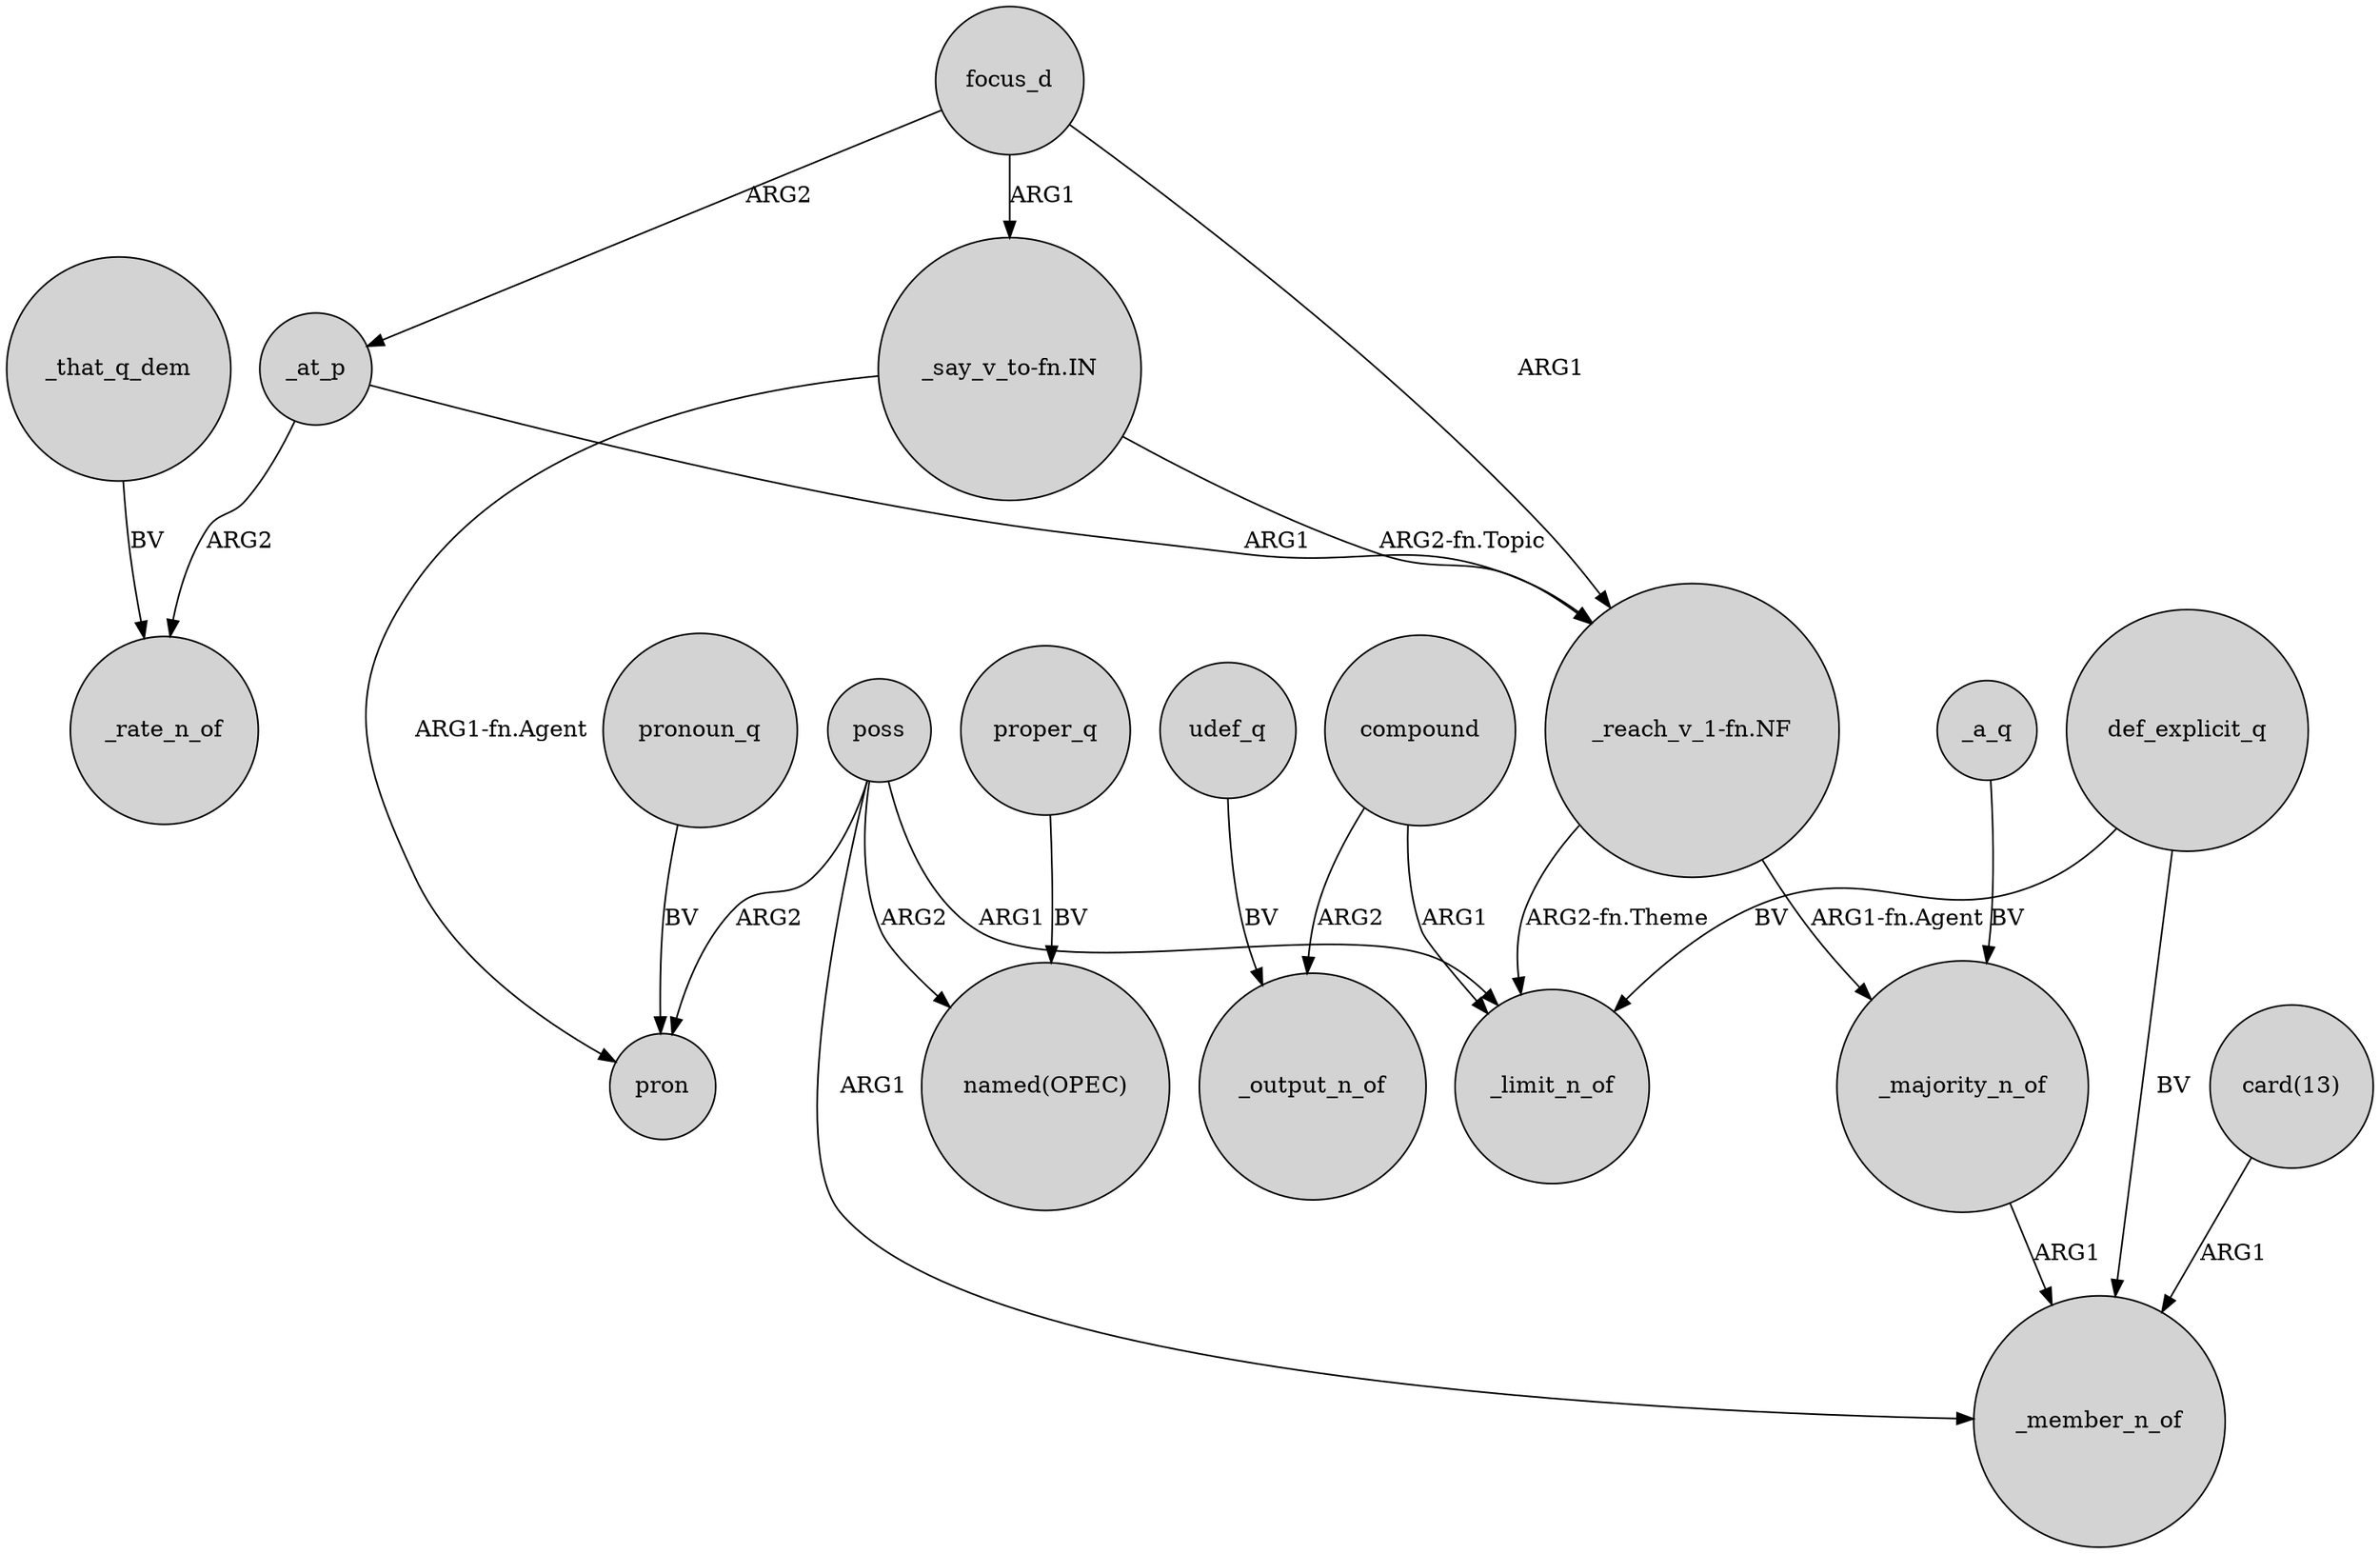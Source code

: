 digraph {
	node [shape=circle style=filled]
	_at_p -> _rate_n_of [label=ARG2]
	poss -> pron [label=ARG2]
	_majority_n_of -> _member_n_of [label=ARG1]
	compound -> _limit_n_of [label=ARG1]
	def_explicit_q -> _member_n_of [label=BV]
	_a_q -> _majority_n_of [label=BV]
	focus_d -> "_reach_v_1-fn.NF" [label=ARG1]
	focus_d -> _at_p [label=ARG2]
	udef_q -> _output_n_of [label=BV]
	poss -> _limit_n_of [label=ARG1]
	pronoun_q -> pron [label=BV]
	poss -> _member_n_of [label=ARG1]
	"_say_v_to-fn.IN" -> pron [label="ARG1-fn.Agent"]
	"_reach_v_1-fn.NF" -> _majority_n_of [label="ARG1-fn.Agent"]
	"_say_v_to-fn.IN" -> "_reach_v_1-fn.NF" [label="ARG2-fn.Topic"]
	proper_q -> "named(OPEC)" [label=BV]
	compound -> _output_n_of [label=ARG2]
	_at_p -> "_reach_v_1-fn.NF" [label=ARG1]
	_that_q_dem -> _rate_n_of [label=BV]
	"_reach_v_1-fn.NF" -> _limit_n_of [label="ARG2-fn.Theme"]
	def_explicit_q -> _limit_n_of [label=BV]
	"card(13)" -> _member_n_of [label=ARG1]
	poss -> "named(OPEC)" [label=ARG2]
	focus_d -> "_say_v_to-fn.IN" [label=ARG1]
}
